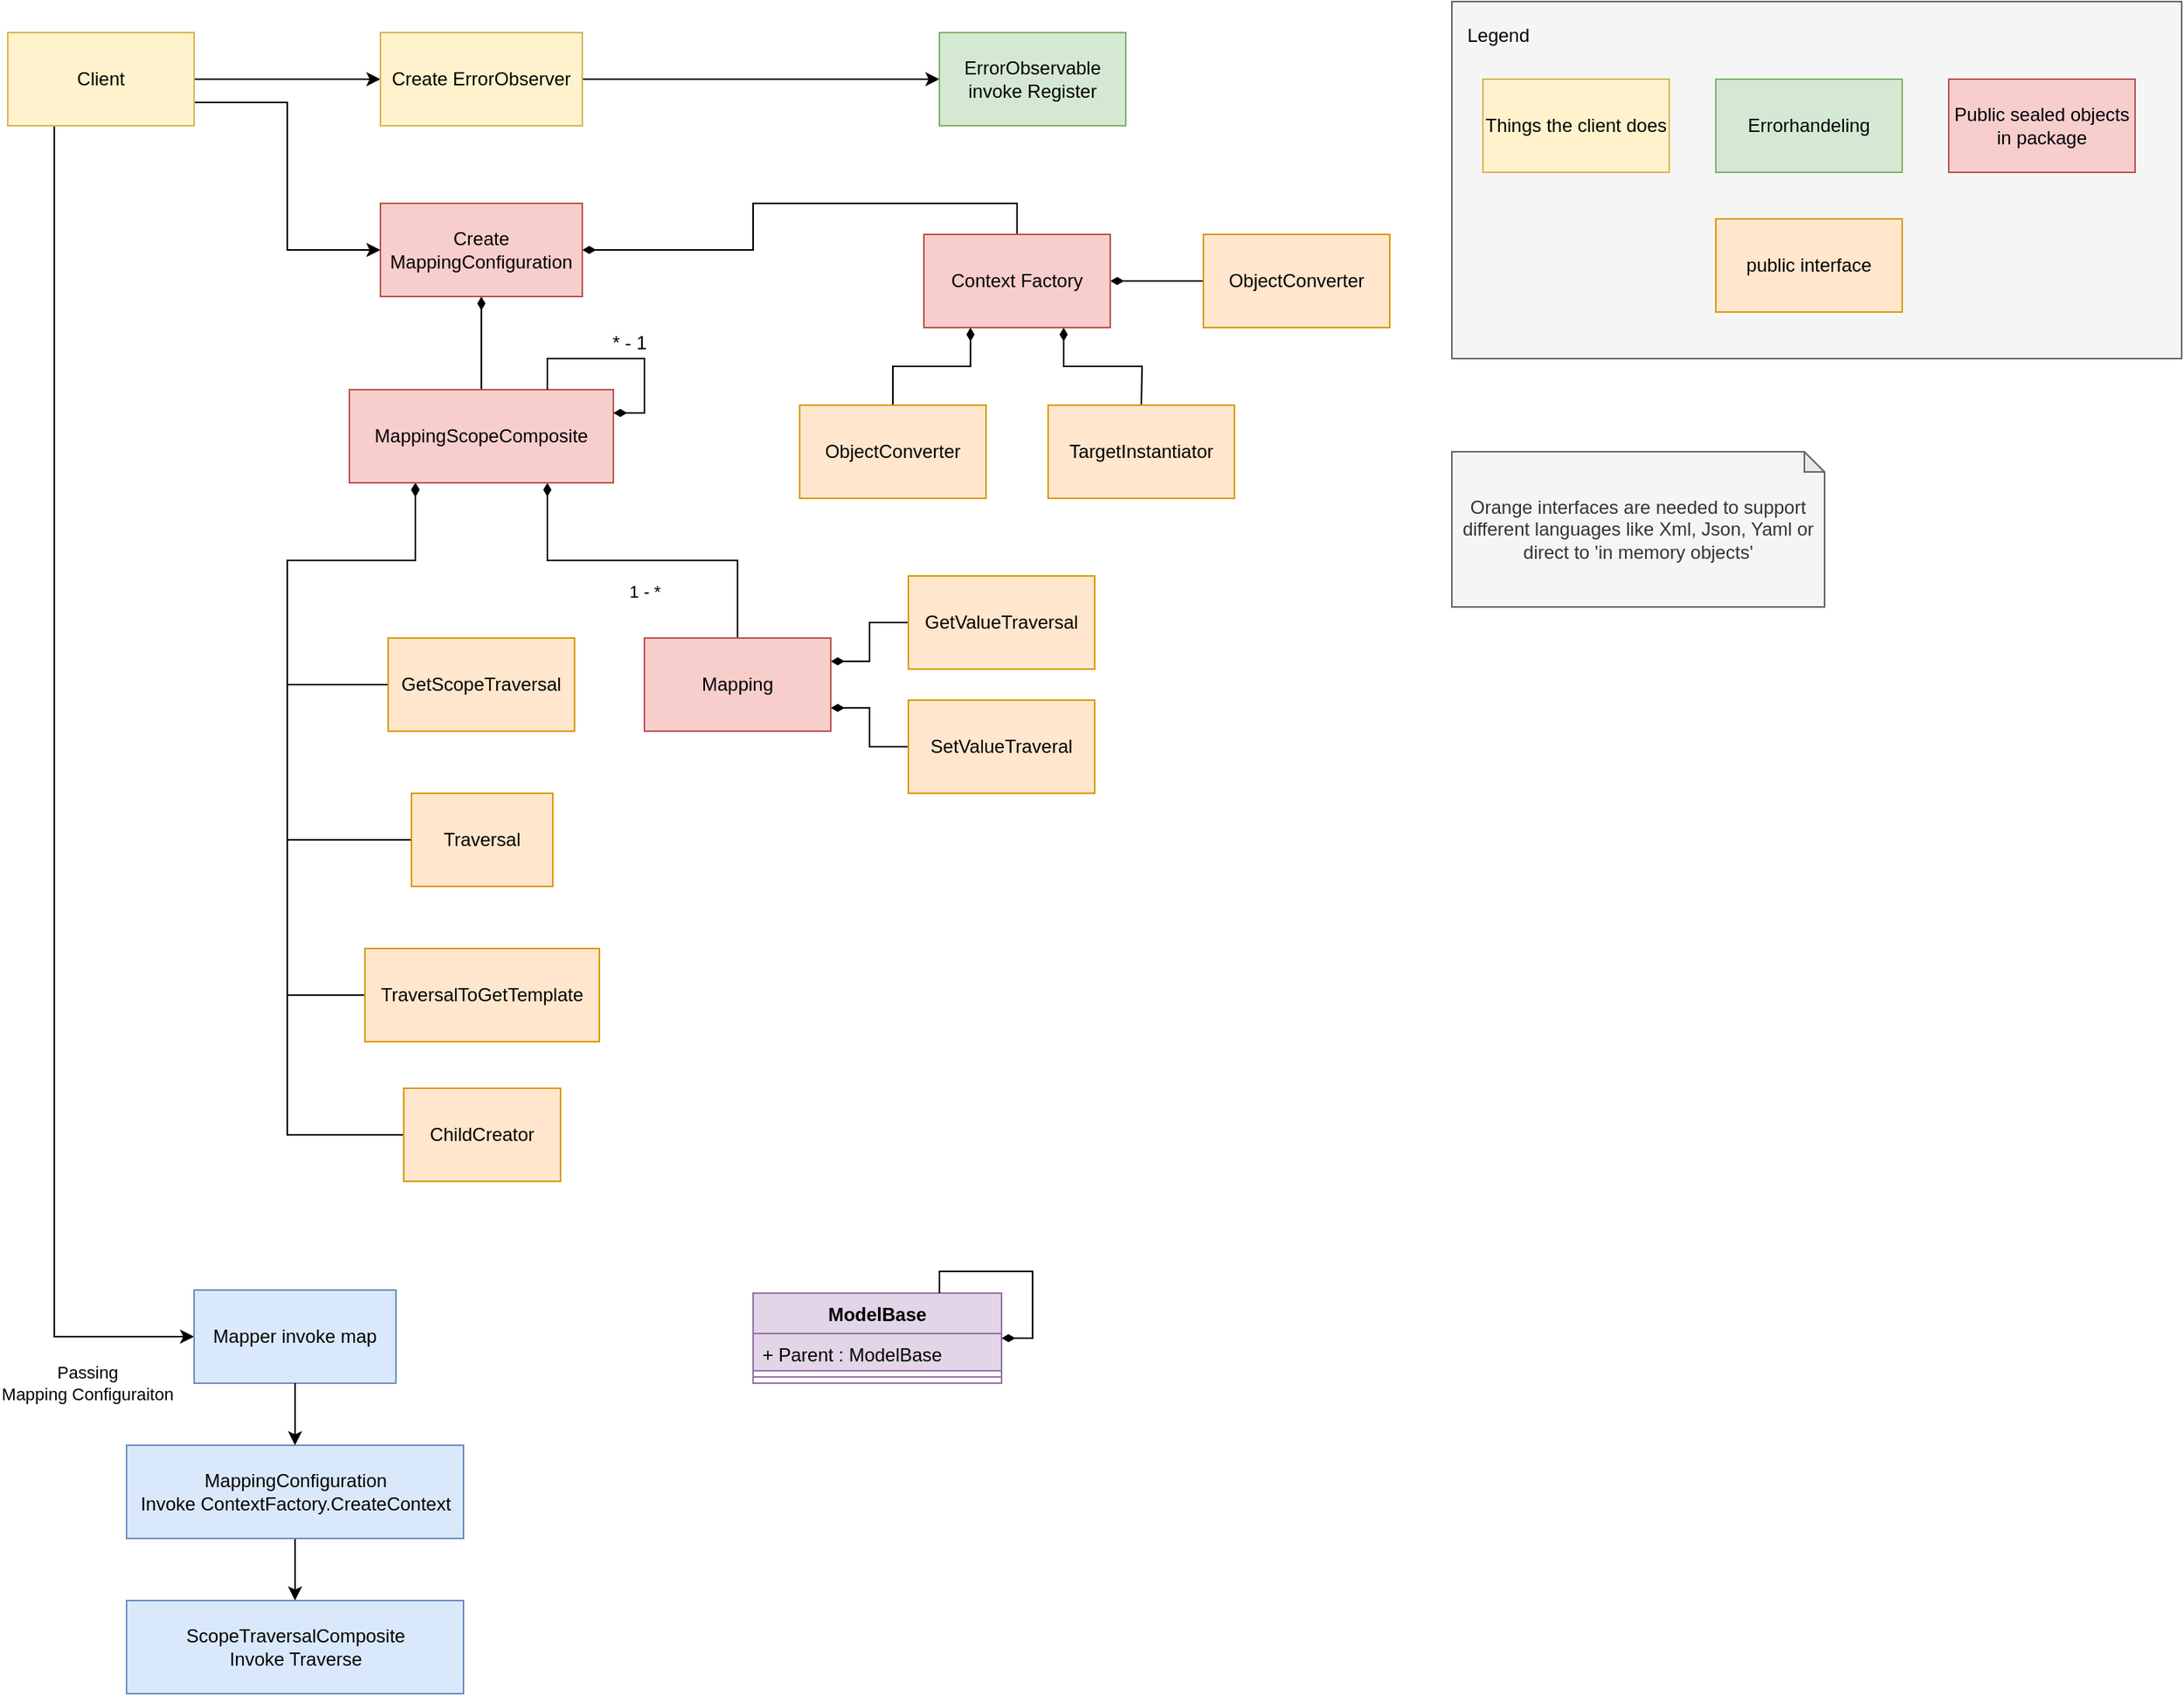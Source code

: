 <mxfile version="12.1.8" type="device" pages="1"><diagram id="NKJI61g4svBPpDYfi4Ff" name="Flow"><mxGraphModel dx="1408" dy="868" grid="1" gridSize="10" guides="1" tooltips="1" connect="1" arrows="1" fold="1" page="1" pageScale="1" pageWidth="827" pageHeight="1169" math="0" shadow="0"><root><mxCell id="0"/><mxCell id="1" parent="0"/><mxCell id="7-L7uNAoAu1BIZzLxU2F-14" style="edgeStyle=orthogonalEdgeStyle;rounded=0;orthogonalLoop=1;jettySize=auto;html=1;exitX=0.5;exitY=1;exitDx=0;exitDy=0;entryX=0.5;entryY=0;entryDx=0;entryDy=0;endArrow=none;endFill=0;startArrow=diamondThin;startFill=1;" parent="1" source="7-L7uNAoAu1BIZzLxU2F-1" target="7-L7uNAoAu1BIZzLxU2F-13" edge="1"><mxGeometry relative="1" as="geometry"/></mxCell><mxCell id="7-L7uNAoAu1BIZzLxU2F-33" style="edgeStyle=orthogonalEdgeStyle;rounded=0;orthogonalLoop=1;jettySize=auto;html=1;exitX=1;exitY=0.5;exitDx=0;exitDy=0;entryX=0.5;entryY=0;entryDx=0;entryDy=0;startArrow=diamondThin;startFill=1;endArrow=none;endFill=0;" parent="1" source="7-L7uNAoAu1BIZzLxU2F-1" target="7-L7uNAoAu1BIZzLxU2F-12" edge="1"><mxGeometry relative="1" as="geometry"/></mxCell><mxCell id="7-L7uNAoAu1BIZzLxU2F-1" value="Create MappingConfiguration" style="rounded=0;whiteSpace=wrap;html=1;fillColor=#f8cecc;strokeColor=#b85450;" parent="1" vertex="1"><mxGeometry x="280" y="170" width="130" height="60" as="geometry"/></mxCell><mxCell id="7-L7uNAoAu1BIZzLxU2F-4" style="edgeStyle=orthogonalEdgeStyle;rounded=0;orthogonalLoop=1;jettySize=auto;html=1;exitX=1;exitY=0.5;exitDx=0;exitDy=0;entryX=0;entryY=0.5;entryDx=0;entryDy=0;" parent="1" source="7-L7uNAoAu1BIZzLxU2F-2" target="7-L7uNAoAu1BIZzLxU2F-3" edge="1"><mxGeometry relative="1" as="geometry"/></mxCell><mxCell id="7-L7uNAoAu1BIZzLxU2F-7" style="edgeStyle=orthogonalEdgeStyle;rounded=0;orthogonalLoop=1;jettySize=auto;html=1;exitX=1;exitY=0.75;exitDx=0;exitDy=0;entryX=0;entryY=0.5;entryDx=0;entryDy=0;" parent="1" source="7-L7uNAoAu1BIZzLxU2F-2" target="7-L7uNAoAu1BIZzLxU2F-1" edge="1"><mxGeometry relative="1" as="geometry"/></mxCell><mxCell id="7-L7uNAoAu1BIZzLxU2F-10" value="Passing &lt;br&gt;Mapping Configuraiton" style="edgeStyle=orthogonalEdgeStyle;rounded=0;orthogonalLoop=1;jettySize=auto;html=1;exitX=0.25;exitY=1;exitDx=0;exitDy=0;entryX=0;entryY=0.5;entryDx=0;entryDy=0;" parent="1" source="7-L7uNAoAu1BIZzLxU2F-2" target="7-L7uNAoAu1BIZzLxU2F-9" edge="1"><mxGeometry x="0.795" y="36" relative="1" as="geometry"><mxPoint x="20" y="66" as="offset"/></mxGeometry></mxCell><mxCell id="7-L7uNAoAu1BIZzLxU2F-2" value="Client" style="rounded=0;whiteSpace=wrap;html=1;fillColor=#fff2cc;strokeColor=#d6b656;" parent="1" vertex="1"><mxGeometry x="40" y="60" width="120" height="60" as="geometry"/></mxCell><mxCell id="7-L7uNAoAu1BIZzLxU2F-6" style="edgeStyle=orthogonalEdgeStyle;rounded=0;orthogonalLoop=1;jettySize=auto;html=1;exitX=1;exitY=0.5;exitDx=0;exitDy=0;entryX=0;entryY=0.5;entryDx=0;entryDy=0;" parent="1" source="7-L7uNAoAu1BIZzLxU2F-3" target="7-L7uNAoAu1BIZzLxU2F-5" edge="1"><mxGeometry relative="1" as="geometry"/></mxCell><mxCell id="7-L7uNAoAu1BIZzLxU2F-3" value="Create ErrorObserver" style="rounded=0;whiteSpace=wrap;html=1;fillColor=#fff2cc;strokeColor=#d6b656;" parent="1" vertex="1"><mxGeometry x="280" y="60" width="130" height="60" as="geometry"/></mxCell><mxCell id="7-L7uNAoAu1BIZzLxU2F-5" value="ErrorObservable&lt;br&gt;invoke Register" style="rounded=0;whiteSpace=wrap;html=1;fillColor=#d5e8d4;strokeColor=#82b366;" parent="1" vertex="1"><mxGeometry x="640" y="60" width="120" height="60" as="geometry"/></mxCell><mxCell id="7-L7uNAoAu1BIZzLxU2F-9" value="Mapper invoke map" style="rounded=0;whiteSpace=wrap;html=1;fillColor=#dae8fc;strokeColor=#6c8ebf;" parent="1" vertex="1"><mxGeometry x="160" y="870" width="130" height="60" as="geometry"/></mxCell><mxCell id="7-L7uNAoAu1BIZzLxU2F-23" style="edgeStyle=orthogonalEdgeStyle;rounded=0;orthogonalLoop=1;jettySize=auto;html=1;exitX=0.25;exitY=1;exitDx=0;exitDy=0;entryX=0.5;entryY=0;entryDx=0;entryDy=0;startArrow=diamondThin;startFill=1;endArrow=none;endFill=0;" parent="1" source="7-L7uNAoAu1BIZzLxU2F-12" target="7-L7uNAoAu1BIZzLxU2F-19" edge="1"><mxGeometry relative="1" as="geometry"/></mxCell><mxCell id="7-L7uNAoAu1BIZzLxU2F-24" style="edgeStyle=orthogonalEdgeStyle;rounded=0;orthogonalLoop=1;jettySize=auto;html=1;exitX=0.75;exitY=1;exitDx=0;exitDy=0;entryX=0.5;entryY=0;entryDx=0;entryDy=0;startArrow=diamondThin;startFill=1;endArrow=none;endFill=0;" parent="1" source="7-L7uNAoAu1BIZzLxU2F-12" edge="1"><mxGeometry relative="1" as="geometry"><mxPoint x="770" y="300" as="targetPoint"/></mxGeometry></mxCell><mxCell id="8RPhoHzHTQjY7W_NBC8A-5" style="edgeStyle=orthogonalEdgeStyle;rounded=0;orthogonalLoop=1;jettySize=auto;html=1;exitX=1;exitY=0.5;exitDx=0;exitDy=0;entryX=0;entryY=0.5;entryDx=0;entryDy=0;startArrow=diamondThin;startFill=1;endArrow=none;endFill=0;" edge="1" parent="1" source="7-L7uNAoAu1BIZzLxU2F-12" target="8RPhoHzHTQjY7W_NBC8A-4"><mxGeometry relative="1" as="geometry"/></mxCell><mxCell id="7-L7uNAoAu1BIZzLxU2F-12" value="Context Factory" style="rounded=0;whiteSpace=wrap;html=1;fillColor=#f8cecc;strokeColor=#b85450;" parent="1" vertex="1"><mxGeometry x="630" y="190" width="120" height="60" as="geometry"/></mxCell><mxCell id="7-L7uNAoAu1BIZzLxU2F-37" value="1 - *" style="edgeStyle=orthogonalEdgeStyle;rounded=0;orthogonalLoop=1;jettySize=auto;html=1;exitX=0.75;exitY=1;exitDx=0;exitDy=0;startArrow=diamondThin;startFill=1;endArrow=none;endFill=0;" parent="1" source="7-L7uNAoAu1BIZzLxU2F-13" target="7-L7uNAoAu1BIZzLxU2F-35" edge="1"><mxGeometry x="0.009" y="-20" relative="1" as="geometry"><mxPoint as="offset"/></mxGeometry></mxCell><mxCell id="7-L7uNAoAu1BIZzLxU2F-48" style="edgeStyle=orthogonalEdgeStyle;rounded=0;orthogonalLoop=1;jettySize=auto;html=1;exitX=0.25;exitY=1;exitDx=0;exitDy=0;entryX=0;entryY=0.5;entryDx=0;entryDy=0;startArrow=diamondThin;startFill=1;endArrow=none;endFill=0;" parent="1" source="7-L7uNAoAu1BIZzLxU2F-13" target="7-L7uNAoAu1BIZzLxU2F-44" edge="1"><mxGeometry relative="1" as="geometry"><Array as="points"><mxPoint x="303" y="400"/><mxPoint x="220" y="400"/><mxPoint x="220" y="580"/></Array></mxGeometry></mxCell><mxCell id="7-L7uNAoAu1BIZzLxU2F-49" style="edgeStyle=orthogonalEdgeStyle;rounded=0;orthogonalLoop=1;jettySize=auto;html=1;exitX=0.25;exitY=1;exitDx=0;exitDy=0;entryX=0;entryY=0.5;entryDx=0;entryDy=0;startArrow=diamondThin;startFill=1;endArrow=none;endFill=0;" parent="1" source="7-L7uNAoAu1BIZzLxU2F-13" target="7-L7uNAoAu1BIZzLxU2F-45" edge="1"><mxGeometry relative="1" as="geometry"><Array as="points"><mxPoint x="303" y="400"/><mxPoint x="220" y="400"/><mxPoint x="220" y="680"/></Array></mxGeometry></mxCell><mxCell id="7-L7uNAoAu1BIZzLxU2F-50" style="edgeStyle=orthogonalEdgeStyle;rounded=0;orthogonalLoop=1;jettySize=auto;html=1;exitX=0.25;exitY=1;exitDx=0;exitDy=0;entryX=0;entryY=0.5;entryDx=0;entryDy=0;startArrow=diamondThin;startFill=1;endArrow=none;endFill=0;" parent="1" source="7-L7uNAoAu1BIZzLxU2F-13" target="7-L7uNAoAu1BIZzLxU2F-46" edge="1"><mxGeometry relative="1" as="geometry"><Array as="points"><mxPoint x="303" y="400"/><mxPoint x="220" y="400"/><mxPoint x="220" y="770"/></Array></mxGeometry></mxCell><mxCell id="7-L7uNAoAu1BIZzLxU2F-51" style="edgeStyle=orthogonalEdgeStyle;rounded=0;orthogonalLoop=1;jettySize=auto;html=1;exitX=0.25;exitY=1;exitDx=0;exitDy=0;entryX=0;entryY=0.5;entryDx=0;entryDy=0;startArrow=diamondThin;startFill=1;endArrow=none;endFill=0;" parent="1" source="7-L7uNAoAu1BIZzLxU2F-13" target="7-L7uNAoAu1BIZzLxU2F-42" edge="1"><mxGeometry relative="1" as="geometry"><Array as="points"><mxPoint x="303" y="400"/><mxPoint x="220" y="400"/><mxPoint x="220" y="480"/></Array></mxGeometry></mxCell><mxCell id="7-L7uNAoAu1BIZzLxU2F-13" value="MappingScopeComposite" style="rounded=0;whiteSpace=wrap;html=1;fillColor=#f8cecc;strokeColor=#b85450;" parent="1" vertex="1"><mxGeometry x="260" y="290" width="170" height="60" as="geometry"/></mxCell><mxCell id="7-L7uNAoAu1BIZzLxU2F-19" value="ObjectConverter" style="rounded=0;whiteSpace=wrap;html=1;fillColor=#ffe6cc;strokeColor=#d79b00;" parent="1" vertex="1"><mxGeometry x="550" y="300" width="120" height="60" as="geometry"/></mxCell><mxCell id="7-L7uNAoAu1BIZzLxU2F-30" value="TargetInstantiator" style="rounded=0;whiteSpace=wrap;html=1;fillColor=#ffe6cc;strokeColor=#d79b00;" parent="1" vertex="1"><mxGeometry x="710" y="300" width="120" height="60" as="geometry"/></mxCell><mxCell id="7-L7uNAoAu1BIZzLxU2F-34" style="edgeStyle=orthogonalEdgeStyle;rounded=0;orthogonalLoop=1;jettySize=auto;html=1;exitX=1;exitY=0.25;exitDx=0;exitDy=0;entryX=0.75;entryY=0;entryDx=0;entryDy=0;startArrow=diamondThin;startFill=1;endArrow=none;endFill=0;" parent="1" source="7-L7uNAoAu1BIZzLxU2F-13" target="7-L7uNAoAu1BIZzLxU2F-13" edge="1"><mxGeometry relative="1" as="geometry"><Array as="points"><mxPoint x="450" y="305"/><mxPoint x="450" y="270"/><mxPoint x="388" y="270"/></Array></mxGeometry></mxCell><mxCell id="8RPhoHzHTQjY7W_NBC8A-3" value="* - 1" style="text;html=1;resizable=0;points=[];align=center;verticalAlign=middle;labelBackgroundColor=#ffffff;" vertex="1" connectable="0" parent="7-L7uNAoAu1BIZzLxU2F-34"><mxGeometry x="-0.036" relative="1" as="geometry"><mxPoint x="1" y="-10" as="offset"/></mxGeometry></mxCell><mxCell id="7-L7uNAoAu1BIZzLxU2F-40" style="edgeStyle=orthogonalEdgeStyle;rounded=0;orthogonalLoop=1;jettySize=auto;html=1;exitX=1;exitY=0.25;exitDx=0;exitDy=0;entryX=0;entryY=0.5;entryDx=0;entryDy=0;startArrow=diamondThin;startFill=1;endArrow=none;endFill=0;" parent="1" source="7-L7uNAoAu1BIZzLxU2F-35" target="7-L7uNAoAu1BIZzLxU2F-38" edge="1"><mxGeometry relative="1" as="geometry"/></mxCell><mxCell id="7-L7uNAoAu1BIZzLxU2F-41" style="edgeStyle=orthogonalEdgeStyle;rounded=0;orthogonalLoop=1;jettySize=auto;html=1;exitX=1;exitY=0.75;exitDx=0;exitDy=0;entryX=0;entryY=0.5;entryDx=0;entryDy=0;startArrow=diamondThin;startFill=1;endArrow=none;endFill=0;" parent="1" source="7-L7uNAoAu1BIZzLxU2F-35" target="7-L7uNAoAu1BIZzLxU2F-39" edge="1"><mxGeometry relative="1" as="geometry"/></mxCell><mxCell id="7-L7uNAoAu1BIZzLxU2F-35" value="Mapping" style="rounded=0;whiteSpace=wrap;html=1;fillColor=#f8cecc;strokeColor=#b85450;" parent="1" vertex="1"><mxGeometry x="450" y="450" width="120" height="60" as="geometry"/></mxCell><mxCell id="7-L7uNAoAu1BIZzLxU2F-38" value="GetValueTraversal" style="rounded=0;whiteSpace=wrap;html=1;fillColor=#ffe6cc;strokeColor=#d79b00;" parent="1" vertex="1"><mxGeometry x="620" y="410" width="120" height="60" as="geometry"/></mxCell><mxCell id="7-L7uNAoAu1BIZzLxU2F-39" value="SetValueTraveral" style="rounded=0;whiteSpace=wrap;html=1;fillColor=#ffe6cc;strokeColor=#d79b00;" parent="1" vertex="1"><mxGeometry x="620" y="490" width="120" height="60" as="geometry"/></mxCell><mxCell id="7-L7uNAoAu1BIZzLxU2F-42" value="GetScopeTraversal" style="rounded=0;whiteSpace=wrap;html=1;fillColor=#ffe6cc;strokeColor=#d79b00;" parent="1" vertex="1"><mxGeometry x="285" y="450" width="120" height="60" as="geometry"/></mxCell><mxCell id="7-L7uNAoAu1BIZzLxU2F-44" value="Traversal" style="rounded=0;whiteSpace=wrap;html=1;fillColor=#ffe6cc;strokeColor=#d79b00;" parent="1" vertex="1"><mxGeometry x="300" y="550" width="91" height="60" as="geometry"/></mxCell><mxCell id="7-L7uNAoAu1BIZzLxU2F-45" value="TraversalToGetTemplate" style="rounded=0;whiteSpace=wrap;html=1;fillColor=#ffe6cc;strokeColor=#d79b00;" parent="1" vertex="1"><mxGeometry x="270" y="650" width="151" height="60" as="geometry"/></mxCell><mxCell id="7-L7uNAoAu1BIZzLxU2F-46" value="ChildCreator" style="rounded=0;whiteSpace=wrap;html=1;fillColor=#ffe6cc;strokeColor=#d79b00;" parent="1" vertex="1"><mxGeometry x="295" y="740" width="101" height="60" as="geometry"/></mxCell><mxCell id="7-L7uNAoAu1BIZzLxU2F-52" value="" style="rounded=0;whiteSpace=wrap;html=1;fillColor=#f5f5f5;strokeColor=#666666;fontColor=#333333;align=center;" parent="1" vertex="1"><mxGeometry x="970" y="40" width="470" height="230" as="geometry"/></mxCell><mxCell id="7-L7uNAoAu1BIZzLxU2F-53" value="Legend" style="text;html=1;strokeColor=none;fillColor=none;align=center;verticalAlign=middle;whiteSpace=wrap;rounded=0;" parent="1" vertex="1"><mxGeometry x="980" y="52" width="40" height="20" as="geometry"/></mxCell><mxCell id="7-L7uNAoAu1BIZzLxU2F-54" value="Things the client does" style="rounded=0;whiteSpace=wrap;html=1;fillColor=#fff2cc;strokeColor=#d6b656;" parent="1" vertex="1"><mxGeometry x="990" y="90" width="120" height="60" as="geometry"/></mxCell><mxCell id="7-L7uNAoAu1BIZzLxU2F-56" value="Errorhandeling" style="rounded=0;whiteSpace=wrap;html=1;fillColor=#d5e8d4;strokeColor=#82b366;" parent="1" vertex="1"><mxGeometry x="1140" y="90" width="120" height="60" as="geometry"/></mxCell><mxCell id="7-L7uNAoAu1BIZzLxU2F-57" value="Public sealed objects in package" style="rounded=0;whiteSpace=wrap;html=1;fillColor=#f8cecc;strokeColor=#b85450;" parent="1" vertex="1"><mxGeometry x="1290" y="90" width="120" height="60" as="geometry"/></mxCell><mxCell id="7-L7uNAoAu1BIZzLxU2F-58" value="public interface" style="rounded=0;whiteSpace=wrap;html=1;fillColor=#ffe6cc;strokeColor=#d79b00;" parent="1" vertex="1"><mxGeometry x="1140" y="180" width="120" height="60" as="geometry"/></mxCell><mxCell id="7-L7uNAoAu1BIZzLxU2F-60" value="Orange interfaces are needed to support different languages like Xml, Json, Yaml or direct to 'in memory objects'" style="shape=note;whiteSpace=wrap;html=1;backgroundOutline=1;darkOpacity=0.05;size=13;fillColor=#f5f5f5;strokeColor=#666666;fontColor=#333333;" parent="1" vertex="1"><mxGeometry x="970" y="330" width="240" height="100" as="geometry"/></mxCell><mxCell id="7-L7uNAoAu1BIZzLxU2F-63" value="ModelBase" style="swimlane;fontStyle=1;align=center;verticalAlign=top;childLayout=stackLayout;horizontal=1;startSize=26;horizontalStack=0;resizeParent=1;resizeParentMax=0;resizeLast=0;collapsible=1;marginBottom=0;fillColor=#e1d5e7;strokeColor=#9673a6;" parent="1" vertex="1"><mxGeometry x="520" y="872" width="160" height="58" as="geometry"/></mxCell><mxCell id="7-L7uNAoAu1BIZzLxU2F-64" value="+ Parent : ModelBase" style="text;strokeColor=#9673a6;fillColor=#e1d5e7;align=left;verticalAlign=top;spacingLeft=4;spacingRight=4;overflow=hidden;rotatable=0;points=[[0,0.5],[1,0.5]];portConstraint=eastwest;" parent="7-L7uNAoAu1BIZzLxU2F-63" vertex="1"><mxGeometry y="26" width="160" height="24" as="geometry"/></mxCell><mxCell id="7-L7uNAoAu1BIZzLxU2F-65" value="" style="line;strokeWidth=1;fillColor=#e1d5e7;align=left;verticalAlign=middle;spacingTop=-1;spacingLeft=3;spacingRight=3;rotatable=0;labelPosition=right;points=[];portConstraint=eastwest;strokeColor=#9673a6;" parent="7-L7uNAoAu1BIZzLxU2F-63" vertex="1"><mxGeometry y="50" width="160" height="8" as="geometry"/></mxCell><mxCell id="7-L7uNAoAu1BIZzLxU2F-72" style="edgeStyle=orthogonalEdgeStyle;rounded=0;orthogonalLoop=1;jettySize=auto;html=1;exitX=1;exitY=0.5;exitDx=0;exitDy=0;entryX=0.75;entryY=0;entryDx=0;entryDy=0;startArrow=diamondThin;startFill=1;endArrow=none;endFill=0;" parent="1" source="7-L7uNAoAu1BIZzLxU2F-63" target="7-L7uNAoAu1BIZzLxU2F-63" edge="1"><mxGeometry relative="1" as="geometry"><Array as="points"><mxPoint x="700" y="901"/><mxPoint x="700" y="858"/><mxPoint x="640" y="858"/></Array></mxGeometry></mxCell><mxCell id="7-L7uNAoAu1BIZzLxU2F-76" style="edgeStyle=orthogonalEdgeStyle;rounded=0;orthogonalLoop=1;jettySize=auto;html=1;exitX=0.5;exitY=1;exitDx=0;exitDy=0;startArrow=none;startFill=0;endArrow=classic;endFill=1;" parent="1" source="7-L7uNAoAu1BIZzLxU2F-73" target="7-L7uNAoAu1BIZzLxU2F-75" edge="1"><mxGeometry relative="1" as="geometry"/></mxCell><mxCell id="7-L7uNAoAu1BIZzLxU2F-73" value="MappingConfiguration&lt;br&gt;Invoke ContextFactory.CreateContext" style="html=1;fillColor=#dae8fc;strokeColor=#6c8ebf;" parent="1" vertex="1"><mxGeometry x="116.5" y="970" width="217" height="60" as="geometry"/></mxCell><mxCell id="7-L7uNAoAu1BIZzLxU2F-74" value="" style="edgeStyle=orthogonalEdgeStyle;rounded=0;orthogonalLoop=1;jettySize=auto;html=1;exitX=0.5;exitY=1;exitDx=0;exitDy=0;entryX=0.5;entryY=0;entryDx=0;entryDy=0;" parent="1" source="7-L7uNAoAu1BIZzLxU2F-9" target="7-L7uNAoAu1BIZzLxU2F-73" edge="1"><mxGeometry x="1" y="74" relative="1" as="geometry"><mxPoint x="80" y="130" as="sourcePoint"/><mxPoint x="170" y="910" as="targetPoint"/><mxPoint x="-19" y="50" as="offset"/></mxGeometry></mxCell><mxCell id="7-L7uNAoAu1BIZzLxU2F-75" value="&lt;span style=&quot;white-space: normal&quot;&gt;ScopeTraversalComposite &lt;br&gt;Invoke Traverse&lt;/span&gt;" style="html=1;fillColor=#dae8fc;strokeColor=#6c8ebf;" parent="1" vertex="1"><mxGeometry x="116.5" y="1070" width="217" height="60" as="geometry"/></mxCell><mxCell id="8RPhoHzHTQjY7W_NBC8A-4" value="ObjectConverter" style="rounded=0;whiteSpace=wrap;html=1;fillColor=#ffe6cc;strokeColor=#d79b00;" vertex="1" parent="1"><mxGeometry x="810" y="190" width="120" height="60" as="geometry"/></mxCell></root></mxGraphModel></diagram></mxfile>